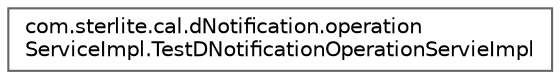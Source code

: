 digraph "Graphical Class Hierarchy"
{
 // LATEX_PDF_SIZE
  bgcolor="transparent";
  edge [fontname=Helvetica,fontsize=10,labelfontname=Helvetica,labelfontsize=10];
  node [fontname=Helvetica,fontsize=10,shape=box,height=0.2,width=0.4];
  rankdir="LR";
  Node0 [id="Node000000",label="com.sterlite.cal.dNotification.operation\lServiceImpl.TestDNotificationOperationServieImpl",height=0.2,width=0.4,color="grey40", fillcolor="white", style="filled",URL="$classcom_1_1sterlite_1_1cal_1_1d_notification_1_1operation_service_impl_1_1_test_d_notification_operation_servie_impl.html",tooltip=" "];
}

